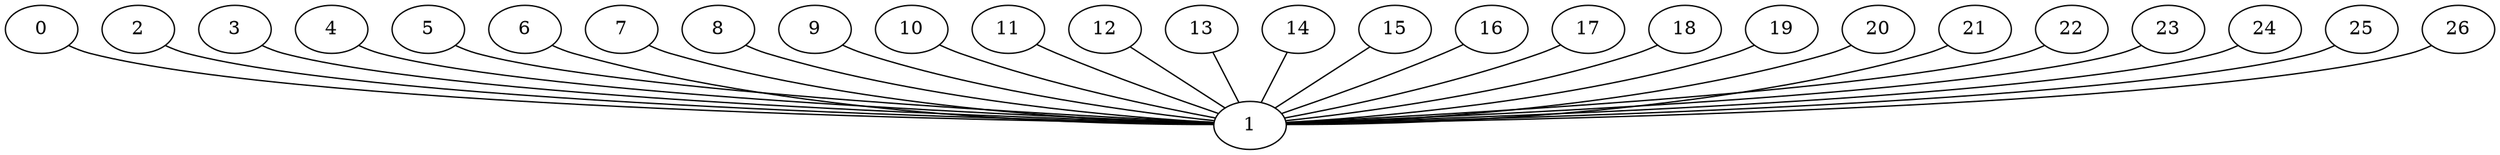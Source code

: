 graph G {
0;
1;
2;
3;
4;
5;
6;
7;
8;
9;
10;
11;
12;
13;
14;
15;
16;
17;
18;
19;
20;
21;
22;
23;
24;
25;
26;
0--1 ;
2--1 ;
4--1 ;
3--1 ;
6--1 ;
5--1 ;
9--1 ;
8--1 ;
7--1 ;
11--1 ;
10--1 ;
12--1 ;
14--1 ;
13--1 ;
16--1 ;
15--1 ;
17--1 ;
18--1 ;
21--1 ;
20--1 ;
19--1 ;
23--1 ;
22--1 ;
24--1 ;
26--1 ;
25--1 ;
}
